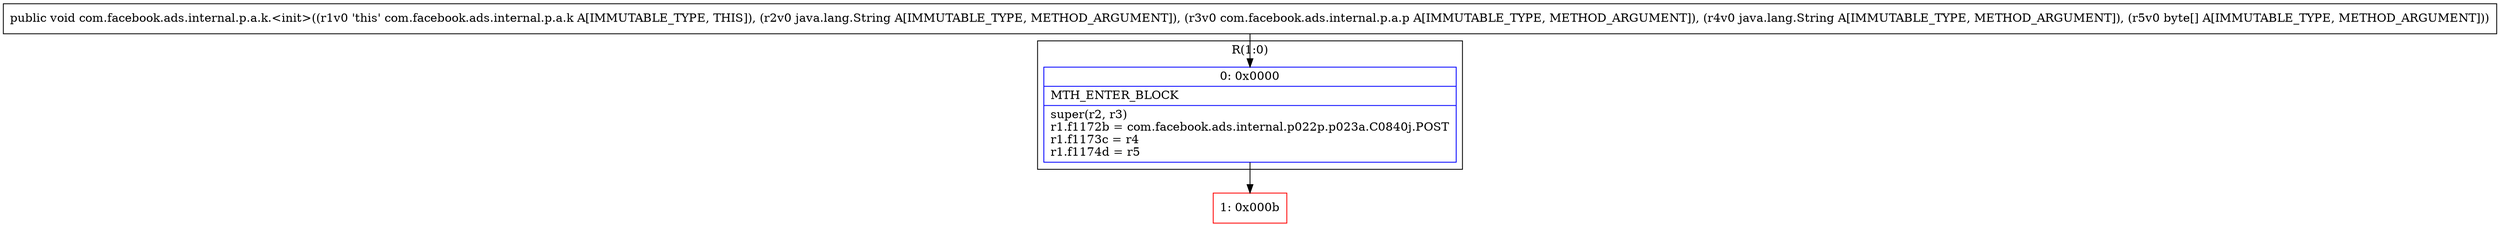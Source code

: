 digraph "CFG forcom.facebook.ads.internal.p.a.k.\<init\>(Ljava\/lang\/String;Lcom\/facebook\/ads\/internal\/p\/a\/p;Ljava\/lang\/String;[B)V" {
subgraph cluster_Region_1355234809 {
label = "R(1:0)";
node [shape=record,color=blue];
Node_0 [shape=record,label="{0\:\ 0x0000|MTH_ENTER_BLOCK\l|super(r2, r3)\lr1.f1172b = com.facebook.ads.internal.p022p.p023a.C0840j.POST\lr1.f1173c = r4\lr1.f1174d = r5\l}"];
}
Node_1 [shape=record,color=red,label="{1\:\ 0x000b}"];
MethodNode[shape=record,label="{public void com.facebook.ads.internal.p.a.k.\<init\>((r1v0 'this' com.facebook.ads.internal.p.a.k A[IMMUTABLE_TYPE, THIS]), (r2v0 java.lang.String A[IMMUTABLE_TYPE, METHOD_ARGUMENT]), (r3v0 com.facebook.ads.internal.p.a.p A[IMMUTABLE_TYPE, METHOD_ARGUMENT]), (r4v0 java.lang.String A[IMMUTABLE_TYPE, METHOD_ARGUMENT]), (r5v0 byte[] A[IMMUTABLE_TYPE, METHOD_ARGUMENT])) }"];
MethodNode -> Node_0;
Node_0 -> Node_1;
}

